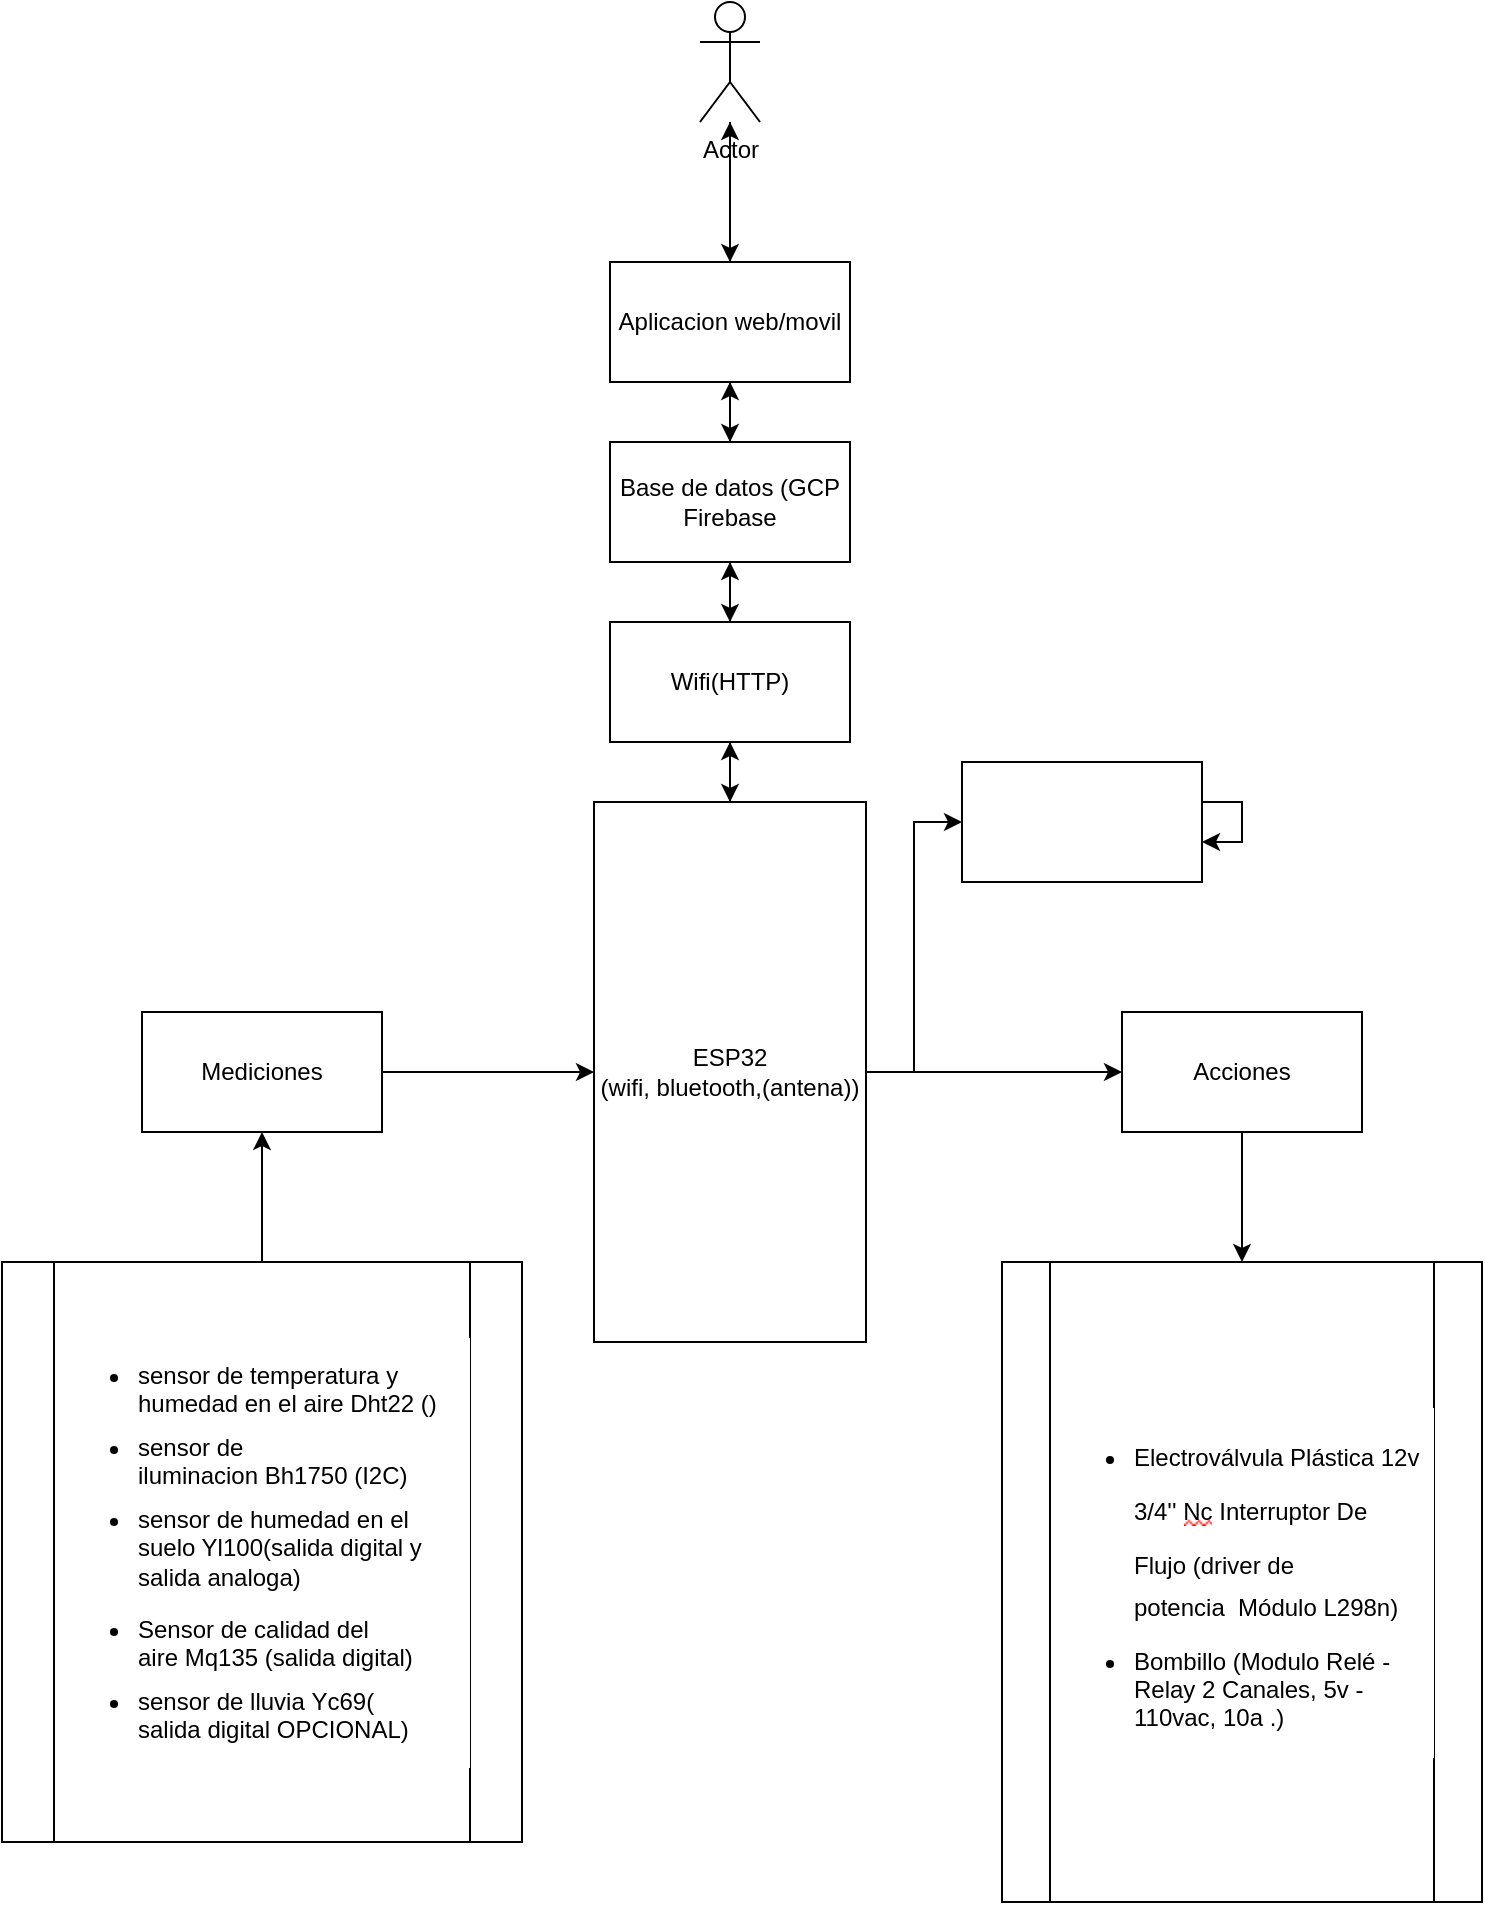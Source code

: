 <mxfile version="15.6.5" type="device"><diagram id="vSR1YaGh9BTT39rCLnLh" name="Page-1"><mxGraphModel dx="1422" dy="794" grid="1" gridSize="10" guides="1" tooltips="1" connect="1" arrows="1" fold="1" page="1" pageScale="1" pageWidth="827" pageHeight="1169" math="0" shadow="0"><root><mxCell id="0"/><mxCell id="1" parent="0"/><mxCell id="NWfu_ufejtMsaLhPxfy2-12" style="edgeStyle=orthogonalEdgeStyle;rounded=0;orthogonalLoop=1;jettySize=auto;html=1;labelBackgroundColor=default;fontColor=default;strokeColor=default;" edge="1" parent="1" source="NWfu_ufejtMsaLhPxfy2-1" target="NWfu_ufejtMsaLhPxfy2-9"><mxGeometry relative="1" as="geometry"/></mxCell><mxCell id="NWfu_ufejtMsaLhPxfy2-21" style="edgeStyle=orthogonalEdgeStyle;rounded=0;orthogonalLoop=1;jettySize=auto;html=1;labelBackgroundColor=default;fontColor=default;strokeColor=default;" edge="1" parent="1" source="NWfu_ufejtMsaLhPxfy2-1" target="NWfu_ufejtMsaLhPxfy2-19"><mxGeometry relative="1" as="geometry"/></mxCell><mxCell id="NWfu_ufejtMsaLhPxfy2-35" style="edgeStyle=orthogonalEdgeStyle;rounded=0;orthogonalLoop=1;jettySize=auto;html=1;labelBackgroundColor=default;fontFamily=Helvetica;fontSize=12;fontColor=default;strokeColor=default;" edge="1" parent="1" source="NWfu_ufejtMsaLhPxfy2-1" target="NWfu_ufejtMsaLhPxfy2-33"><mxGeometry relative="1" as="geometry"/></mxCell><mxCell id="NWfu_ufejtMsaLhPxfy2-1" value="ESP32&lt;br&gt;(wifi, bluetooth,(antena))" style="rounded=0;whiteSpace=wrap;html=1;fillColor=default;strokeColor=default;fontColor=default;labelBackgroundColor=default;" vertex="1" parent="1"><mxGeometry x="346" y="450" width="136" height="270" as="geometry"/></mxCell><mxCell id="NWfu_ufejtMsaLhPxfy2-15" style="edgeStyle=orthogonalEdgeStyle;rounded=0;orthogonalLoop=1;jettySize=auto;html=1;labelBackgroundColor=default;fontColor=default;strokeColor=default;" edge="1" parent="1" source="NWfu_ufejtMsaLhPxfy2-2" target="NWfu_ufejtMsaLhPxfy2-9"><mxGeometry relative="1" as="geometry"/></mxCell><mxCell id="NWfu_ufejtMsaLhPxfy2-16" style="edgeStyle=orthogonalEdgeStyle;rounded=0;orthogonalLoop=1;jettySize=auto;html=1;labelBackgroundColor=default;fontColor=default;strokeColor=default;" edge="1" parent="1" source="NWfu_ufejtMsaLhPxfy2-2" target="NWfu_ufejtMsaLhPxfy2-6"><mxGeometry relative="1" as="geometry"/></mxCell><mxCell id="NWfu_ufejtMsaLhPxfy2-2" value="Base de datos (GCP Firebase" style="rounded=0;whiteSpace=wrap;html=1;fontColor=default;strokeColor=default;fillColor=default;labelBackgroundColor=default;" vertex="1" parent="1"><mxGeometry x="354" y="270" width="120" height="60" as="geometry"/></mxCell><mxCell id="NWfu_ufejtMsaLhPxfy2-23" style="edgeStyle=orthogonalEdgeStyle;rounded=0;orthogonalLoop=1;jettySize=auto;html=1;labelBackgroundColor=default;fontColor=default;strokeColor=default;" edge="1" parent="1" source="NWfu_ufejtMsaLhPxfy2-5" target="NWfu_ufejtMsaLhPxfy2-6"><mxGeometry relative="1" as="geometry"/></mxCell><mxCell id="NWfu_ufejtMsaLhPxfy2-5" value="Actor" style="shape=umlActor;verticalLabelPosition=bottom;verticalAlign=top;html=1;outlineConnect=0;fontColor=default;strokeColor=default;fillColor=default;labelBackgroundColor=default;" vertex="1" parent="1"><mxGeometry x="399" y="50" width="30" height="60" as="geometry"/></mxCell><mxCell id="NWfu_ufejtMsaLhPxfy2-17" style="edgeStyle=orthogonalEdgeStyle;rounded=0;orthogonalLoop=1;jettySize=auto;html=1;labelBackgroundColor=default;fontColor=default;strokeColor=default;" edge="1" parent="1" source="NWfu_ufejtMsaLhPxfy2-6" target="NWfu_ufejtMsaLhPxfy2-2"><mxGeometry relative="1" as="geometry"/></mxCell><mxCell id="NWfu_ufejtMsaLhPxfy2-22" style="edgeStyle=orthogonalEdgeStyle;rounded=0;orthogonalLoop=1;jettySize=auto;html=1;labelBackgroundColor=default;fontColor=default;strokeColor=default;" edge="1" parent="1" source="NWfu_ufejtMsaLhPxfy2-6" target="NWfu_ufejtMsaLhPxfy2-5"><mxGeometry relative="1" as="geometry"/></mxCell><mxCell id="NWfu_ufejtMsaLhPxfy2-6" value="Aplicacion web/movil" style="rounded=0;whiteSpace=wrap;html=1;fontColor=default;strokeColor=default;fillColor=default;labelBackgroundColor=default;" vertex="1" parent="1"><mxGeometry x="354" y="180" width="120" height="60" as="geometry"/></mxCell><mxCell id="NWfu_ufejtMsaLhPxfy2-13" style="edgeStyle=orthogonalEdgeStyle;rounded=0;orthogonalLoop=1;jettySize=auto;html=1;labelBackgroundColor=default;fontColor=default;strokeColor=default;" edge="1" parent="1" source="NWfu_ufejtMsaLhPxfy2-9" target="NWfu_ufejtMsaLhPxfy2-1"><mxGeometry relative="1" as="geometry"/></mxCell><mxCell id="NWfu_ufejtMsaLhPxfy2-14" style="edgeStyle=orthogonalEdgeStyle;rounded=0;orthogonalLoop=1;jettySize=auto;html=1;labelBackgroundColor=default;fontColor=default;strokeColor=default;" edge="1" parent="1" source="NWfu_ufejtMsaLhPxfy2-9" target="NWfu_ufejtMsaLhPxfy2-2"><mxGeometry relative="1" as="geometry"/></mxCell><mxCell id="NWfu_ufejtMsaLhPxfy2-9" value="Wifi(HTTP)" style="rounded=0;whiteSpace=wrap;html=1;labelBackgroundColor=default;fontColor=default;strokeColor=default;fillColor=default;" vertex="1" parent="1"><mxGeometry x="354" y="360" width="120" height="60" as="geometry"/></mxCell><mxCell id="NWfu_ufejtMsaLhPxfy2-20" style="edgeStyle=orthogonalEdgeStyle;rounded=0;orthogonalLoop=1;jettySize=auto;html=1;labelBackgroundColor=default;fontColor=default;strokeColor=default;" edge="1" parent="1" source="NWfu_ufejtMsaLhPxfy2-18" target="NWfu_ufejtMsaLhPxfy2-1"><mxGeometry relative="1" as="geometry"/></mxCell><mxCell id="NWfu_ufejtMsaLhPxfy2-18" value="Mediciones" style="rounded=0;whiteSpace=wrap;html=1;labelBackgroundColor=default;fontColor=default;strokeColor=default;fillColor=default;" vertex="1" parent="1"><mxGeometry x="120" y="555" width="120" height="60" as="geometry"/></mxCell><mxCell id="NWfu_ufejtMsaLhPxfy2-32" style="edgeStyle=orthogonalEdgeStyle;rounded=0;orthogonalLoop=1;jettySize=auto;html=1;labelBackgroundColor=default;fontFamily=Helvetica;fontSize=12;fontColor=default;strokeColor=default;" edge="1" parent="1" source="NWfu_ufejtMsaLhPxfy2-19" target="NWfu_ufejtMsaLhPxfy2-28"><mxGeometry relative="1" as="geometry"/></mxCell><mxCell id="NWfu_ufejtMsaLhPxfy2-19" value="Acciones" style="rounded=0;whiteSpace=wrap;html=1;labelBackgroundColor=default;fontColor=default;strokeColor=default;fillColor=default;" vertex="1" parent="1"><mxGeometry x="610" y="555" width="120" height="60" as="geometry"/></mxCell><mxCell id="NWfu_ufejtMsaLhPxfy2-27" style="edgeStyle=orthogonalEdgeStyle;rounded=0;orthogonalLoop=1;jettySize=auto;html=1;labelBackgroundColor=default;fontFamily=Helvetica;fontSize=12;fontColor=default;strokeColor=default;" edge="1" parent="1" source="NWfu_ufejtMsaLhPxfy2-26" target="NWfu_ufejtMsaLhPxfy2-18"><mxGeometry relative="1" as="geometry"/></mxCell><mxCell id="NWfu_ufejtMsaLhPxfy2-26" value="&lt;ul&gt;&lt;li&gt;&lt;p style=&quot;box-sizing: border-box ; line-height: 1.18 ; margin: 0px 15px 8px 0px ; padding: 0px ; word-break: break-word&quot;&gt;sensor de temperatura y humedad en el aire Dht22 ()&lt;/p&gt;&lt;/li&gt;&lt;li&gt;&lt;p style=&quot;box-sizing: border-box ; line-height: 1.18 ; margin: 0px 15px 8px 0px ; padding: 0px ; word-break: break-word&quot;&gt;&lt;span&gt;sensor de iluminacion&amp;nbsp;&lt;/span&gt;&lt;span&gt;Bh1750 (I2C)&lt;/span&gt;&lt;/p&gt;&lt;/li&gt;&lt;li&gt;&lt;p style=&quot;box-sizing: border-box ; line-height: 1.18 ; margin: 0px 15px 8px 0px ; padding: 0px ; word-break: break-word&quot;&gt;&lt;span&gt;sensor de humedad en el suelo Yl100(salida digital y salida analoga)&lt;/span&gt;&lt;/p&gt;&lt;/li&gt;&lt;p&gt;&lt;/p&gt;&lt;li&gt;&lt;p style=&quot;box-sizing: border-box ; line-height: 1.18 ; margin: 0px 15px 8px 0px ; padding: 0px ; word-break: break-word&quot;&gt;Sensor de calidad del aire&amp;nbsp;&lt;span style=&quot;font-family: &amp;quot;proxima nova&amp;quot; , , &amp;quot;helvetica neue&amp;quot; , &amp;quot;helvetica&amp;quot; , &amp;quot;roboto&amp;quot; , &amp;quot;arial&amp;quot; , sans-serif&quot;&gt;Mq135 (salida digital)&lt;/span&gt;&lt;/p&gt;&lt;/li&gt;&lt;li&gt;&lt;p style=&quot;box-sizing: border-box ; line-height: 1.18 ; margin: 0px 15px 8px 0px ; padding: 0px ; word-break: break-word&quot;&gt;&lt;span style=&quot;font-family: &amp;quot;proxima nova&amp;quot; , , &amp;quot;helvetica neue&amp;quot; , &amp;quot;helvetica&amp;quot; , &amp;quot;roboto&amp;quot; , &amp;quot;arial&amp;quot; , sans-serif&quot;&gt;sensor de lluvia&amp;nbsp;&lt;/span&gt;&lt;span style=&quot;font-family: &amp;quot;proxima nova&amp;quot; , , &amp;quot;helvetica neue&amp;quot; , &amp;quot;helvetica&amp;quot; , &amp;quot;roboto&amp;quot; , &amp;quot;arial&amp;quot; , sans-serif&quot;&gt;Yc69( salida digital OPCIONAL)&lt;/span&gt;&lt;/p&gt;&lt;/li&gt;&lt;/ul&gt;" style="shape=process;whiteSpace=wrap;html=1;backgroundOutline=1;labelBackgroundColor=default;fontColor=default;strokeColor=default;fillColor=default;align=left;" vertex="1" parent="1"><mxGeometry x="50" y="680" width="260" height="290" as="geometry"/></mxCell><mxCell id="NWfu_ufejtMsaLhPxfy2-28" value="&lt;p&gt;&lt;/p&gt;&lt;ul&gt;&lt;li&gt;&lt;font style=&quot;font-size: 12px ; line-height: 1&quot;&gt;&lt;span class=&quot;TextRun SCXO204247176 BCX8&quot; lang=&quot;ES-ES&quot; style=&quot;margin: 0px ; padding: 0px ; line-height: 27px&quot;&gt;&lt;span class=&quot;NormalTextRun SCXO204247176 BCX8&quot; style=&quot;margin: 0px ; padding: 0px ; line-height: 1&quot;&gt;Electroválvula Plástica 12v 3/4''&amp;nbsp;&lt;/span&gt;&lt;span class=&quot;SpellingError SCXO204247176 BCX8&quot; style=&quot;margin: 0px ; padding: 0px ; background-repeat: repeat-x ; background-position: left bottom ; background-image: url(&amp;quot;data:image/gif;base64,R0lGODlhBQAEAJECAP////8AAAAAAAAAACH5BAEAAAIALAAAAAAFAAQAAAIIlGAXCCHrTCgAOw==&amp;quot;) ; border-bottom: 1px solid transparent&quot;&gt;Nc&lt;/span&gt;&lt;span class=&quot;NormalTextRun SCXO204247176 BCX8&quot; style=&quot;margin: 0px ; padding: 0px ; line-height: 1&quot;&gt;&amp;nbsp;Interruptor De Flujo&lt;/span&gt;&lt;/span&gt;&lt;span class=&quot;EOP SCXO204247176 BCX8&quot; style=&quot;margin: 0px ; padding: 0px ; line-height: 1&quot;&gt;&amp;nbsp;(driver de potencia&amp;nbsp;&amp;nbsp;Módulo L298n)&lt;br&gt;&lt;/span&gt;&lt;/font&gt;&lt;/li&gt;&lt;/ul&gt;&lt;p style=&quot;box-sizing: border-box; line-height: 1.18; margin: 0px 15px 8px 0px; padding: 0px; word-break: break-word;&quot;&gt;&lt;/p&gt;&lt;ul&gt;&lt;li&gt;&lt;font style=&quot;font-size: 12px ; line-height: 1&quot;&gt;&lt;span class=&quot;EOP SCXO204247176 BCX8&quot; style=&quot;margin: 0px ; padding: 0px ; line-height: 1&quot;&gt;Bombillo (&lt;/span&gt;&lt;/font&gt;Modulo Relé - Relay 2 Canales, 5v - 110vac, 10a .)&lt;/li&gt;&lt;/ul&gt;&lt;p&gt;&lt;/p&gt;&lt;p&gt;&lt;/p&gt;" style="shape=process;whiteSpace=wrap;html=1;backgroundOutline=1;labelBackgroundColor=default;fontFamily=Helvetica;fontSize=12;fontColor=default;strokeColor=default;fillColor=default;align=left;" vertex="1" parent="1"><mxGeometry x="550" y="680" width="240" height="320" as="geometry"/></mxCell><mxCell id="NWfu_ufejtMsaLhPxfy2-33" value="" style="rounded=0;whiteSpace=wrap;html=1;labelBackgroundColor=default;fontFamily=Helvetica;fontSize=12;fontColor=default;strokeColor=default;fillColor=default;align=left;" vertex="1" parent="1"><mxGeometry x="530" y="430" width="120" height="60" as="geometry"/></mxCell><mxCell id="NWfu_ufejtMsaLhPxfy2-34" style="edgeStyle=orthogonalEdgeStyle;rounded=0;orthogonalLoop=1;jettySize=auto;html=1;labelBackgroundColor=default;fontFamily=Helvetica;fontSize=12;fontColor=default;strokeColor=default;" edge="1" parent="1" source="NWfu_ufejtMsaLhPxfy2-33" target="NWfu_ufejtMsaLhPxfy2-33"><mxGeometry relative="1" as="geometry"/></mxCell></root></mxGraphModel></diagram></mxfile>
